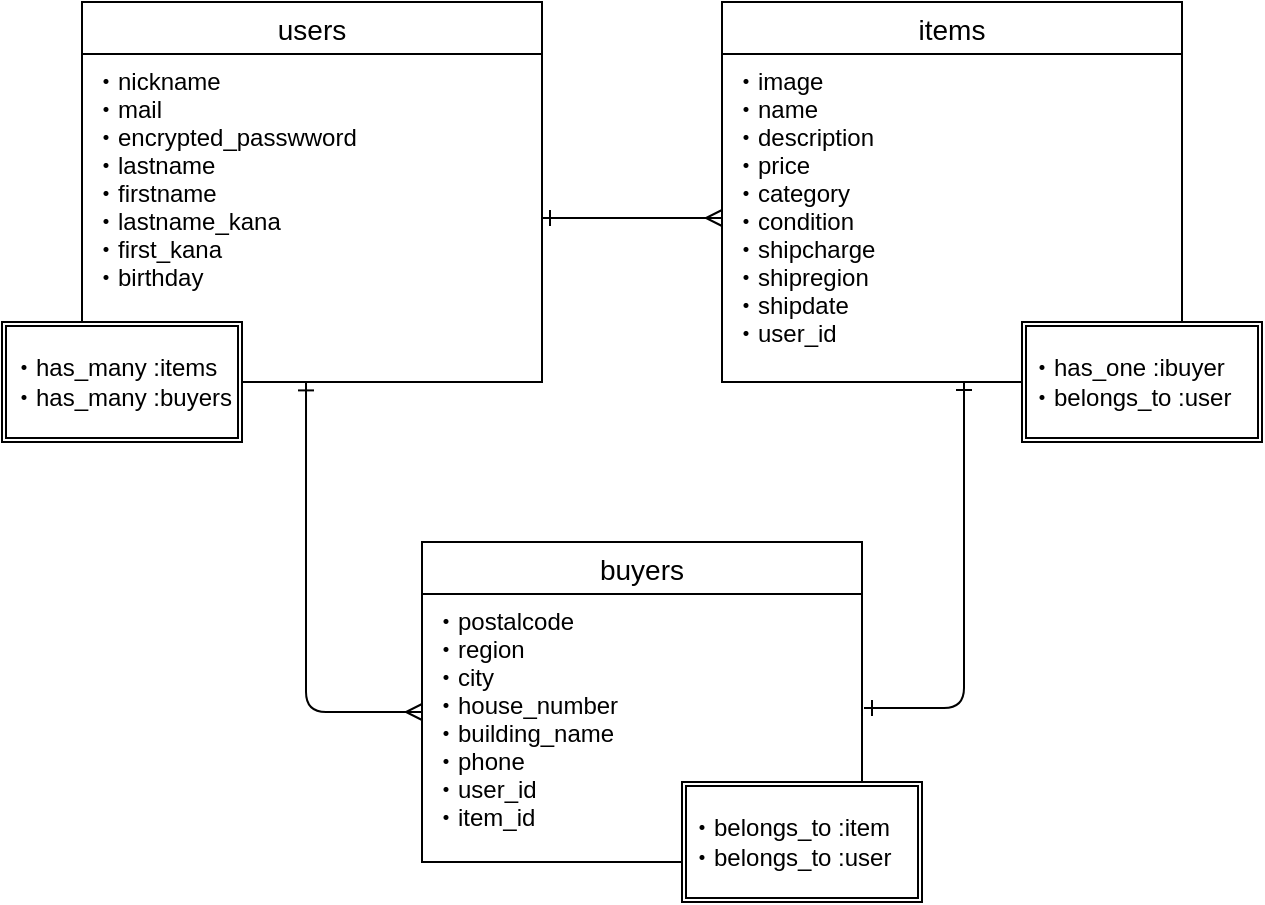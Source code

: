 <mxfile>
    <diagram id="DE7dOBOUevKoLFCYw0ze" name="ページ1">
        <mxGraphModel dx="737" dy="541" grid="1" gridSize="10" guides="1" tooltips="1" connect="1" arrows="1" fold="1" page="1" pageScale="1" pageWidth="827" pageHeight="1169" math="0" shadow="0">
            <root>
                <mxCell id="0"/>
                <mxCell id="1" parent="0"/>
                <mxCell id="2" value="users" style="swimlane;fontStyle=0;childLayout=stackLayout;horizontal=1;startSize=26;horizontalStack=0;resizeParent=1;resizeParentMax=0;resizeLast=0;collapsible=1;marginBottom=0;align=center;fontSize=14;" vertex="1" parent="1">
                    <mxGeometry x="100" y="130" width="230" height="190" as="geometry"/>
                </mxCell>
                <mxCell id="3" value="・nickname&#10;・mail&#10;・encrypted_passwword&#10;・lastname&#10;・firstname&#10;・lastname_kana&#10;・first_kana&#10;・birthday" style="text;strokeColor=none;fillColor=none;spacingLeft=4;spacingRight=4;overflow=hidden;rotatable=0;points=[[0,0.5],[1,0.5]];portConstraint=eastwest;fontSize=12;" vertex="1" parent="2">
                    <mxGeometry y="26" width="230" height="164" as="geometry"/>
                </mxCell>
                <mxCell id="7" value="items" style="swimlane;fontStyle=0;childLayout=stackLayout;horizontal=1;startSize=26;horizontalStack=0;resizeParent=1;resizeParentMax=0;resizeLast=0;collapsible=1;marginBottom=0;align=center;fontSize=14;" vertex="1" parent="1">
                    <mxGeometry x="420" y="130" width="230" height="190" as="geometry"/>
                </mxCell>
                <mxCell id="8" value="・image&#10;・name&#10;・description&#10;・price&#10;・category&#10;・condition&#10;・shipcharge&#10;・shipregion&#10;・shipdate&#10;・user_id" style="text;strokeColor=none;fillColor=none;spacingLeft=4;spacingRight=4;overflow=hidden;rotatable=0;points=[[0,0.5],[1,0.5]];portConstraint=eastwest;fontSize=12;" vertex="1" parent="7">
                    <mxGeometry y="26" width="230" height="164" as="geometry"/>
                </mxCell>
                <mxCell id="11" value="buyers" style="swimlane;fontStyle=0;childLayout=stackLayout;horizontal=1;startSize=26;horizontalStack=0;resizeParent=1;resizeParentMax=0;resizeLast=0;collapsible=1;marginBottom=0;align=center;fontSize=14;" vertex="1" parent="1">
                    <mxGeometry x="270" y="400" width="220" height="160" as="geometry"/>
                </mxCell>
                <mxCell id="12" value="・postalcode&#10;・region&#10;・city&#10;・house_number&#10;・building_name&#10;・phone&#10;・user_id&#10;・item_id" style="text;strokeColor=none;fillColor=none;spacingLeft=4;spacingRight=4;overflow=hidden;rotatable=0;points=[[0,0.5],[1,0.5]];portConstraint=eastwest;fontSize=12;" vertex="1" parent="11">
                    <mxGeometry y="26" width="220" height="134" as="geometry"/>
                </mxCell>
                <mxCell id="21" style="edgeStyle=none;html=1;exitX=1;exitY=0.5;exitDx=0;exitDy=0;entryX=0;entryY=0.5;entryDx=0;entryDy=0;startArrow=ERone;startFill=0;endArrow=ERmany;endFill=0;" edge="1" parent="1" source="3" target="8">
                    <mxGeometry relative="1" as="geometry"/>
                </mxCell>
                <mxCell id="22" style="edgeStyle=none;html=1;exitX=0;exitY=0.5;exitDx=0;exitDy=0;entryX=0.487;entryY=0.989;entryDx=0;entryDy=0;entryPerimeter=0;startArrow=ERmany;startFill=0;endArrow=ERone;endFill=0;" edge="1" parent="1">
                    <mxGeometry relative="1" as="geometry">
                        <mxPoint x="270" y="485" as="sourcePoint"/>
                        <mxPoint x="212.01" y="320.196" as="targetPoint"/>
                        <Array as="points">
                            <mxPoint x="212" y="485"/>
                            <mxPoint x="212" y="422"/>
                        </Array>
                    </mxGeometry>
                </mxCell>
                <mxCell id="24" style="edgeStyle=none;html=1;exitX=1;exitY=0.5;exitDx=0;exitDy=0;startArrow=ERone;startFill=0;endArrow=ERone;endFill=0;" edge="1" parent="1">
                    <mxGeometry relative="1" as="geometry">
                        <mxPoint x="491" y="483" as="sourcePoint"/>
                        <mxPoint x="541" y="320" as="targetPoint"/>
                        <Array as="points">
                            <mxPoint x="541" y="483"/>
                        </Array>
                    </mxGeometry>
                </mxCell>
                <mxCell id="25" value="&lt;div style=&quot;text-align: left&quot;&gt;&lt;span&gt;・has_many :items&lt;/span&gt;&lt;/div&gt;&lt;div style=&quot;text-align: left&quot;&gt;&lt;span&gt;・has_many :buyers&lt;/span&gt;&lt;/div&gt;" style="shape=ext;double=1;rounded=0;whiteSpace=wrap;html=1;" vertex="1" parent="1">
                    <mxGeometry x="60" y="290" width="120" height="60" as="geometry"/>
                </mxCell>
                <mxCell id="26" value="&lt;div&gt;&lt;span&gt;・belongs_to :item&lt;/span&gt;&lt;/div&gt;&lt;div&gt;&lt;span&gt;・belongs_to :user&lt;/span&gt;&lt;/div&gt;" style="shape=ext;double=1;rounded=0;whiteSpace=wrap;html=1;align=left;" vertex="1" parent="1">
                    <mxGeometry x="400" y="520" width="120" height="60" as="geometry"/>
                </mxCell>
                <mxCell id="27" value="&lt;div&gt;&lt;span&gt;・has_one :ibuyer&lt;/span&gt;&lt;/div&gt;&lt;div&gt;&lt;span&gt;・belongs_to :user&lt;/span&gt;&lt;/div&gt;" style="shape=ext;double=1;rounded=0;whiteSpace=wrap;html=1;align=left;" vertex="1" parent="1">
                    <mxGeometry x="570" y="290" width="120" height="60" as="geometry"/>
                </mxCell>
            </root>
        </mxGraphModel>
    </diagram>
</mxfile>